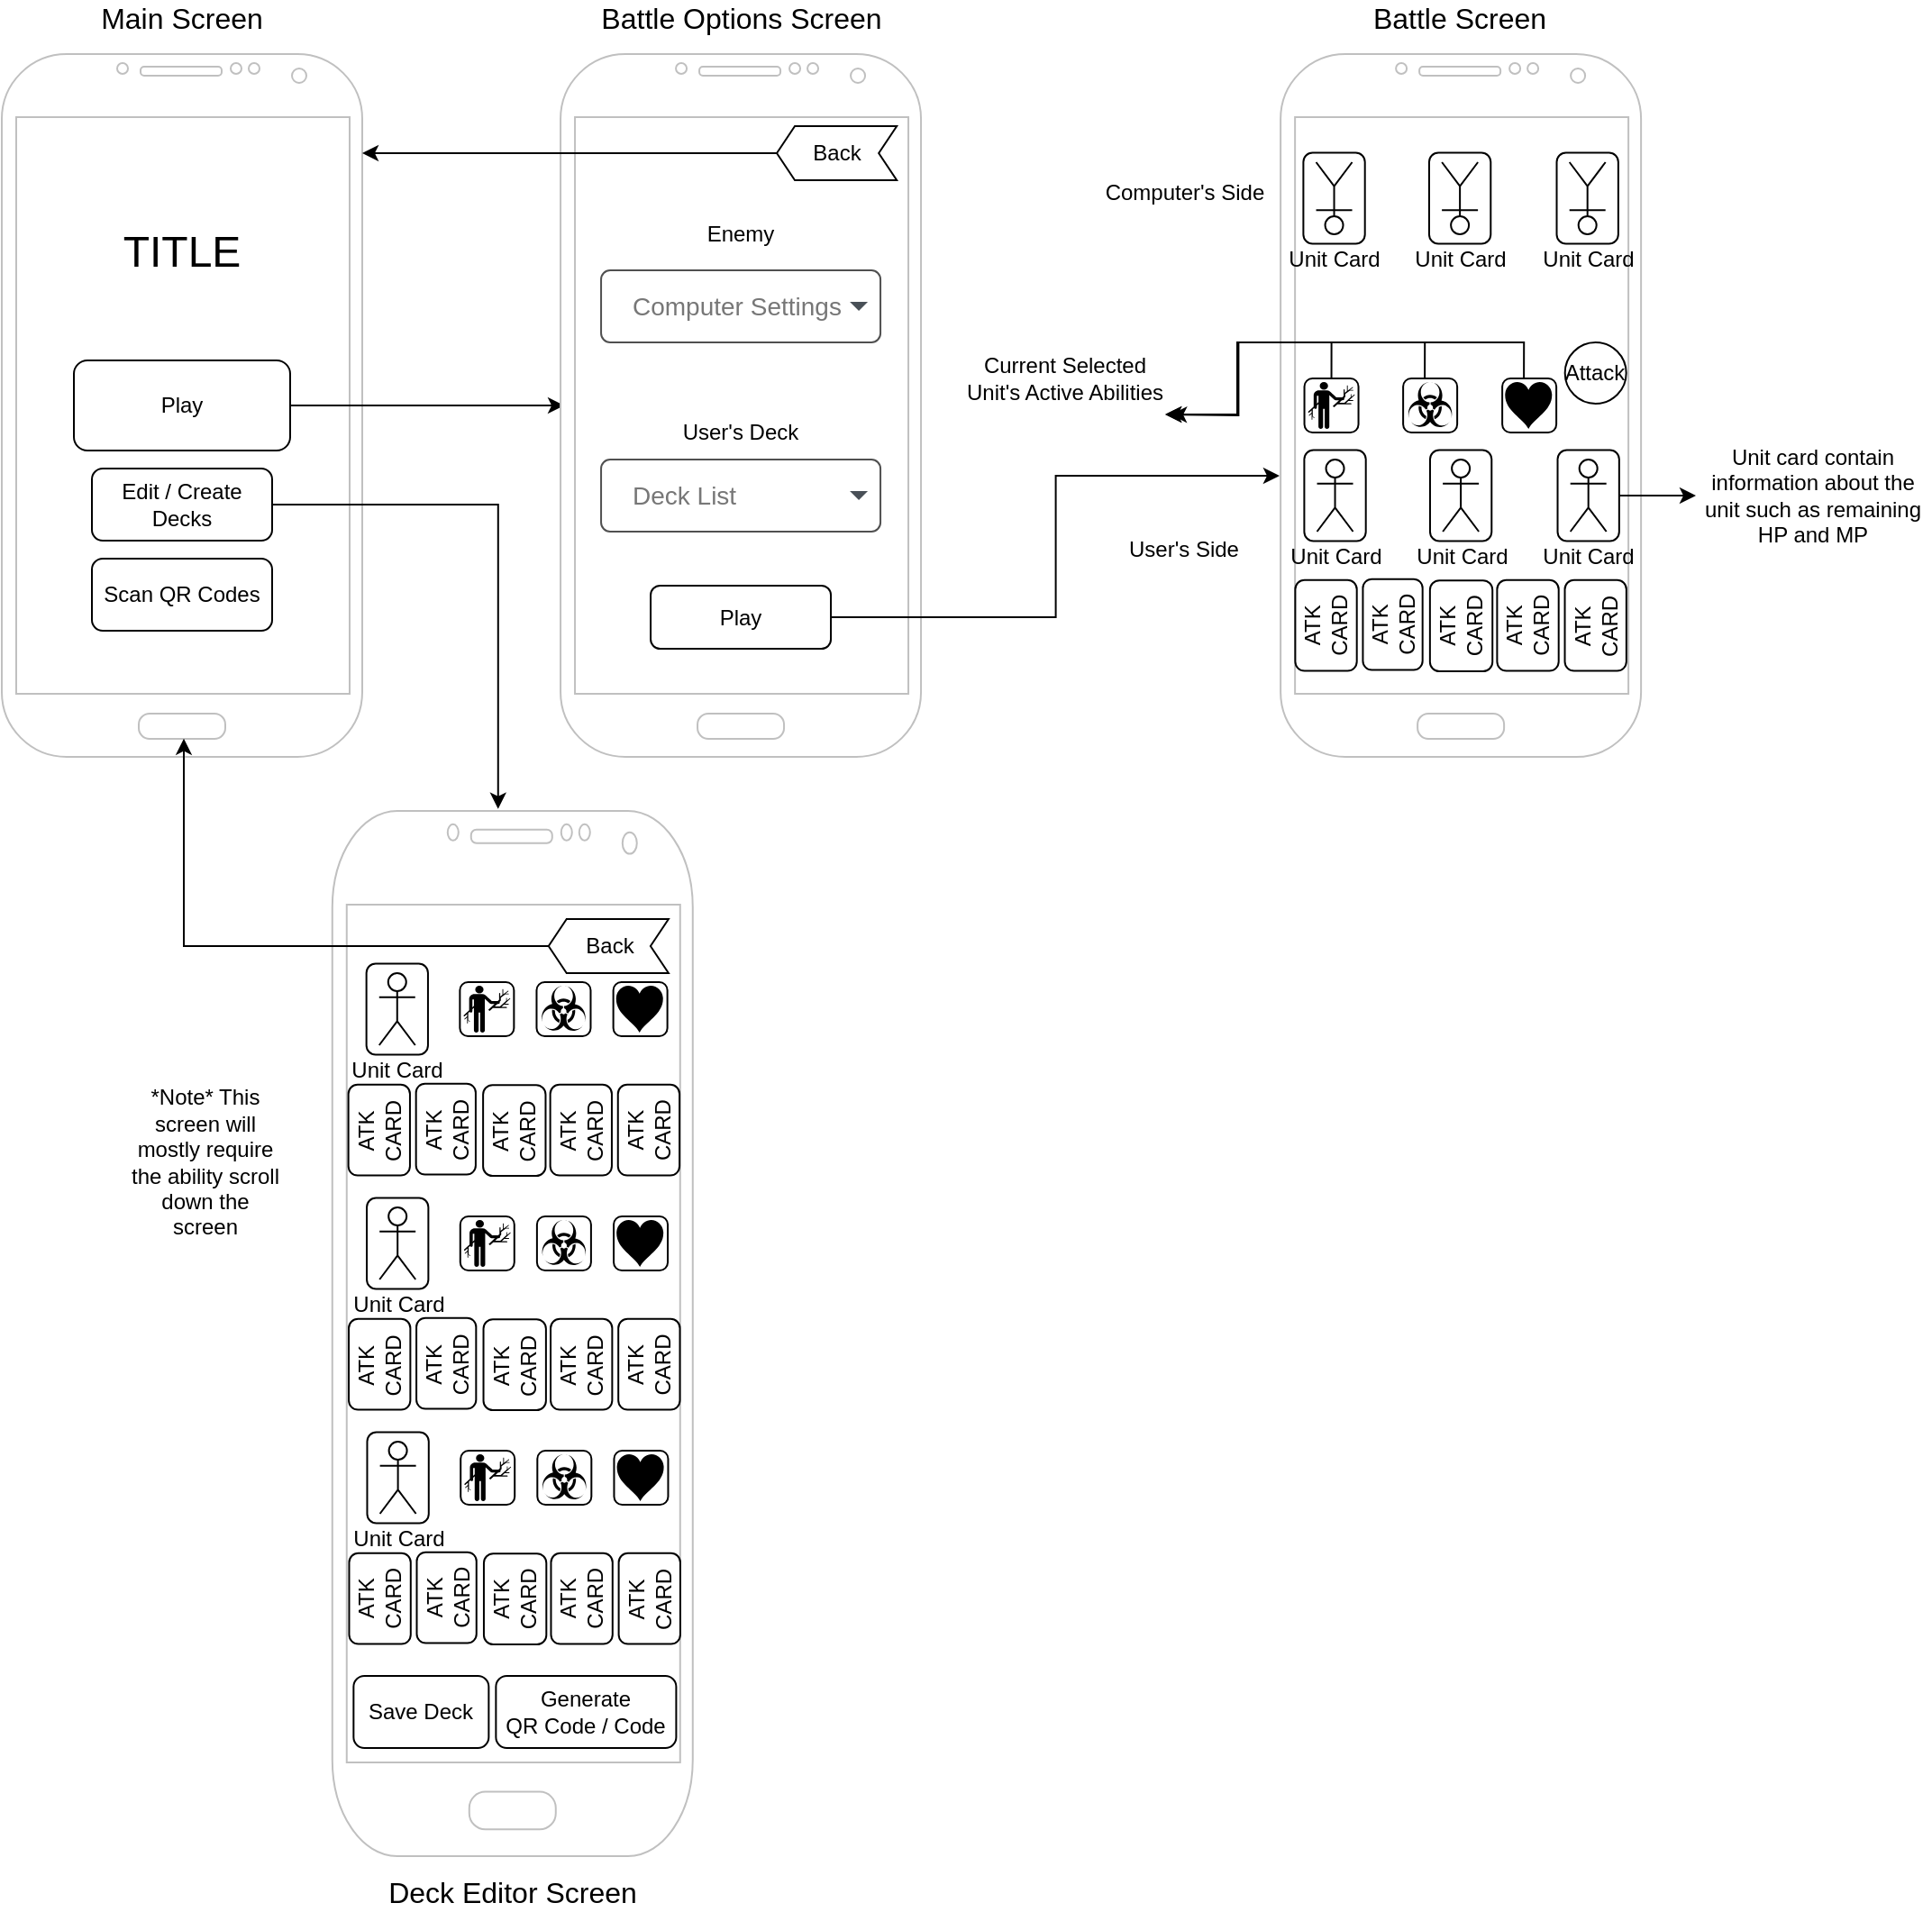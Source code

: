 <mxfile version="13.7.7" type="device"><diagram id="X6FBSxoc5wt98rkBKiuZ" name="Page-1"><mxGraphModel dx="1673" dy="931" grid="1" gridSize="10" guides="1" tooltips="1" connect="1" arrows="1" fold="1" page="1" pageScale="1" pageWidth="850" pageHeight="1100" math="0" shadow="0"><root><mxCell id="0"/><mxCell id="1" parent="0"/><mxCell id="SfqudCYDrO64ZxSribLo-1" value="" style="verticalLabelPosition=bottom;verticalAlign=top;html=1;shadow=0;dashed=0;strokeWidth=1;shape=mxgraph.android.phone2;strokeColor=#c0c0c0;" parent="1" vertex="1"><mxGeometry x="40" y="210" width="200" height="390" as="geometry"/></mxCell><mxCell id="dWVYb6ebwMroCIhbOCGw-45" style="edgeStyle=orthogonalEdgeStyle;rounded=0;orthogonalLoop=1;jettySize=auto;html=1;exitX=1;exitY=0.5;exitDx=0;exitDy=0;entryX=0.46;entryY=-0.002;entryDx=0;entryDy=0;entryPerimeter=0;" edge="1" parent="1" source="SfqudCYDrO64ZxSribLo-2" target="dWVYb6ebwMroCIhbOCGw-1"><mxGeometry relative="1" as="geometry"/></mxCell><mxCell id="SfqudCYDrO64ZxSribLo-2" value="Edit / Create Decks" style="rounded=1;whiteSpace=wrap;html=1;" parent="1" vertex="1"><mxGeometry x="90" y="440" width="100" height="40" as="geometry"/></mxCell><mxCell id="dWVYb6ebwMroCIhbOCGw-88" style="edgeStyle=orthogonalEdgeStyle;rounded=0;orthogonalLoop=1;jettySize=auto;html=1;exitX=1;exitY=0.5;exitDx=0;exitDy=0;entryX=0.01;entryY=0.5;entryDx=0;entryDy=0;entryPerimeter=0;" edge="1" parent="1" source="SfqudCYDrO64ZxSribLo-3" target="dWVYb6ebwMroCIhbOCGw-86"><mxGeometry relative="1" as="geometry"/></mxCell><mxCell id="SfqudCYDrO64ZxSribLo-3" value="Play" style="rounded=1;whiteSpace=wrap;html=1;" parent="1" vertex="1"><mxGeometry x="80" y="380" width="120" height="50" as="geometry"/></mxCell><mxCell id="SfqudCYDrO64ZxSribLo-4" value="Scan QR Codes" style="rounded=1;whiteSpace=wrap;html=1;" parent="1" vertex="1"><mxGeometry x="90" y="490" width="100" height="40" as="geometry"/></mxCell><mxCell id="SfqudCYDrO64ZxSribLo-7" value="TITLE" style="text;html=1;strokeColor=none;fillColor=none;align=center;verticalAlign=middle;whiteSpace=wrap;rounded=0;fontSize=24;" parent="1" vertex="1"><mxGeometry x="90" y="300" width="100" height="40" as="geometry"/></mxCell><mxCell id="dWVYb6ebwMroCIhbOCGw-1" value="" style="verticalLabelPosition=bottom;verticalAlign=top;html=1;shadow=0;dashed=0;strokeWidth=1;shape=mxgraph.android.phone2;strokeColor=#c0c0c0;" vertex="1" parent="1"><mxGeometry x="223.39" y="630" width="200" height="580" as="geometry"/></mxCell><mxCell id="dWVYb6ebwMroCIhbOCGw-2" value="" style="rounded=1;whiteSpace=wrap;html=1;" vertex="1" parent="1"><mxGeometry x="294.18" y="725" width="30" height="30" as="geometry"/></mxCell><mxCell id="dWVYb6ebwMroCIhbOCGw-3" value="" style="rounded=1;whiteSpace=wrap;html=1;" vertex="1" parent="1"><mxGeometry x="336.74" y="725" width="30" height="30" as="geometry"/></mxCell><mxCell id="dWVYb6ebwMroCIhbOCGw-4" value="" style="rounded=1;whiteSpace=wrap;html=1;" vertex="1" parent="1"><mxGeometry x="379.31" y="725" width="30" height="30" as="geometry"/></mxCell><mxCell id="dWVYb6ebwMroCIhbOCGw-5" value="" style="shape=mxgraph.signs.healthcare.heart_2;html=1;pointerEvents=1;fillColor=#000000;strokeColor=none;verticalLabelPosition=bottom;verticalAlign=top;align=center;" vertex="1" parent="1"><mxGeometry x="380.88" y="727" width="26" height="26" as="geometry"/></mxCell><mxCell id="dWVYb6ebwMroCIhbOCGw-6" value="" style="shape=mxgraph.signs.safety.biohazard;html=1;pointerEvents=1;fillColor=#000000;strokeColor=none;verticalLabelPosition=bottom;verticalAlign=top;align=center;" vertex="1" parent="1"><mxGeometry x="338.74" y="727" width="26" height="26" as="geometry"/></mxCell><mxCell id="dWVYb6ebwMroCIhbOCGw-7" value="" style="shape=mxgraph.signs.sports.wood_gathering;html=1;pointerEvents=1;fillColor=#000000;strokeColor=none;verticalLabelPosition=bottom;verticalAlign=top;align=center;" vertex="1" parent="1"><mxGeometry x="296.18" y="727" width="26" height="26" as="geometry"/></mxCell><mxCell id="dWVYb6ebwMroCIhbOCGw-8" value="&lt;div&gt;ATK&lt;/div&gt;&lt;div&gt;CARD&lt;br&gt;&lt;/div&gt;" style="rounded=1;whiteSpace=wrap;html=1;rotation=-90;" vertex="1" parent="1"><mxGeometry x="299.18" y="790" width="50.43" height="34.68" as="geometry"/></mxCell><mxCell id="dWVYb6ebwMroCIhbOCGw-9" value="ATK&lt;br&gt;CARD" style="rounded=1;whiteSpace=wrap;html=1;rotation=-90;" vertex="1" parent="1"><mxGeometry x="336.18" y="790" width="50.43" height="34.16" as="geometry"/></mxCell><mxCell id="dWVYb6ebwMroCIhbOCGw-10" value="&lt;div&gt;ATK&lt;/div&gt;&lt;div&gt;CARD&lt;/div&gt;" style="rounded=1;whiteSpace=wrap;html=1;rotation=-90;" vertex="1" parent="1"><mxGeometry x="373.75" y="790" width="50.43" height="34.16" as="geometry"/></mxCell><mxCell id="dWVYb6ebwMroCIhbOCGw-11" value="&lt;div&gt;ATK&lt;/div&gt;&lt;div&gt;CARD&lt;br&gt;&lt;/div&gt;" style="rounded=1;whiteSpace=wrap;html=1;rotation=-90;" vertex="1" parent="1"><mxGeometry x="224.18" y="790" width="50.43" height="34.16" as="geometry"/></mxCell><mxCell id="dWVYb6ebwMroCIhbOCGw-12" value="&lt;div&gt;ATK&lt;/div&gt;&lt;div&gt;CARD&lt;br&gt;&lt;/div&gt;" style="rounded=1;whiteSpace=wrap;html=1;rotation=-90;" vertex="1" parent="1"><mxGeometry x="261.18" y="790" width="50.43" height="33.12" as="geometry"/></mxCell><mxCell id="dWVYb6ebwMroCIhbOCGw-13" value="" style="rounded=1;whiteSpace=wrap;html=1;rotation=-90;" vertex="1" parent="1"><mxGeometry x="234.18" y="722.92" width="50.43" height="34.16" as="geometry"/></mxCell><mxCell id="dWVYb6ebwMroCIhbOCGw-14" value="Unit Card" style="shape=umlActor;verticalLabelPosition=bottom;verticalAlign=top;html=1;outlineConnect=0;" vertex="1" parent="1"><mxGeometry x="249.39" y="720" width="20" height="40" as="geometry"/></mxCell><mxCell id="dWVYb6ebwMroCIhbOCGw-15" value="" style="rounded=1;whiteSpace=wrap;html=1;" vertex="1" parent="1"><mxGeometry x="294.39" y="855" width="30" height="30" as="geometry"/></mxCell><mxCell id="dWVYb6ebwMroCIhbOCGw-16" value="" style="rounded=1;whiteSpace=wrap;html=1;" vertex="1" parent="1"><mxGeometry x="336.95" y="855" width="30" height="30" as="geometry"/></mxCell><mxCell id="dWVYb6ebwMroCIhbOCGw-17" value="" style="rounded=1;whiteSpace=wrap;html=1;" vertex="1" parent="1"><mxGeometry x="379.52" y="855" width="30" height="30" as="geometry"/></mxCell><mxCell id="dWVYb6ebwMroCIhbOCGw-18" value="" style="shape=mxgraph.signs.healthcare.heart_2;html=1;pointerEvents=1;fillColor=#000000;strokeColor=none;verticalLabelPosition=bottom;verticalAlign=top;align=center;" vertex="1" parent="1"><mxGeometry x="381.09" y="857" width="26" height="26" as="geometry"/></mxCell><mxCell id="dWVYb6ebwMroCIhbOCGw-19" value="" style="shape=mxgraph.signs.safety.biohazard;html=1;pointerEvents=1;fillColor=#000000;strokeColor=none;verticalLabelPosition=bottom;verticalAlign=top;align=center;" vertex="1" parent="1"><mxGeometry x="338.95" y="857" width="26" height="26" as="geometry"/></mxCell><mxCell id="dWVYb6ebwMroCIhbOCGw-20" value="" style="shape=mxgraph.signs.sports.wood_gathering;html=1;pointerEvents=1;fillColor=#000000;strokeColor=none;verticalLabelPosition=bottom;verticalAlign=top;align=center;" vertex="1" parent="1"><mxGeometry x="296.39" y="857" width="26" height="26" as="geometry"/></mxCell><mxCell id="dWVYb6ebwMroCIhbOCGw-21" value="&lt;div&gt;ATK&lt;/div&gt;&lt;div&gt;CARD&lt;br&gt;&lt;/div&gt;" style="rounded=1;whiteSpace=wrap;html=1;rotation=-90;" vertex="1" parent="1"><mxGeometry x="299.39" y="920" width="50.43" height="34.68" as="geometry"/></mxCell><mxCell id="dWVYb6ebwMroCIhbOCGw-22" value="ATK&lt;br&gt;CARD" style="rounded=1;whiteSpace=wrap;html=1;rotation=-90;" vertex="1" parent="1"><mxGeometry x="336.39" y="920" width="50.43" height="34.16" as="geometry"/></mxCell><mxCell id="dWVYb6ebwMroCIhbOCGw-23" value="&lt;div&gt;ATK&lt;/div&gt;&lt;div&gt;CARD&lt;/div&gt;" style="rounded=1;whiteSpace=wrap;html=1;rotation=-90;" vertex="1" parent="1"><mxGeometry x="373.96" y="920" width="50.43" height="34.16" as="geometry"/></mxCell><mxCell id="dWVYb6ebwMroCIhbOCGw-24" value="&lt;div&gt;ATK&lt;/div&gt;&lt;div&gt;CARD&lt;br&gt;&lt;/div&gt;" style="rounded=1;whiteSpace=wrap;html=1;rotation=-90;" vertex="1" parent="1"><mxGeometry x="224.39" y="920" width="50.43" height="34.16" as="geometry"/></mxCell><mxCell id="dWVYb6ebwMroCIhbOCGw-25" value="&lt;div&gt;ATK&lt;/div&gt;&lt;div&gt;CARD&lt;br&gt;&lt;/div&gt;" style="rounded=1;whiteSpace=wrap;html=1;rotation=-90;" vertex="1" parent="1"><mxGeometry x="261.39" y="920" width="50.43" height="33.12" as="geometry"/></mxCell><mxCell id="dWVYb6ebwMroCIhbOCGw-26" value="" style="rounded=1;whiteSpace=wrap;html=1;rotation=-90;" vertex="1" parent="1"><mxGeometry x="234.39" y="852.92" width="50.43" height="34.16" as="geometry"/></mxCell><mxCell id="dWVYb6ebwMroCIhbOCGw-27" value="Unit Card" style="shape=umlActor;verticalLabelPosition=bottom;verticalAlign=top;html=1;outlineConnect=0;" vertex="1" parent="1"><mxGeometry x="249.6" y="850" width="20" height="40" as="geometry"/></mxCell><mxCell id="dWVYb6ebwMroCIhbOCGw-28" value="" style="rounded=1;whiteSpace=wrap;html=1;" vertex="1" parent="1"><mxGeometry x="294.6" y="985" width="30" height="30" as="geometry"/></mxCell><mxCell id="dWVYb6ebwMroCIhbOCGw-29" value="" style="rounded=1;whiteSpace=wrap;html=1;" vertex="1" parent="1"><mxGeometry x="337.16" y="985" width="30" height="30" as="geometry"/></mxCell><mxCell id="dWVYb6ebwMroCIhbOCGw-30" value="" style="rounded=1;whiteSpace=wrap;html=1;" vertex="1" parent="1"><mxGeometry x="379.73" y="985" width="30" height="30" as="geometry"/></mxCell><mxCell id="dWVYb6ebwMroCIhbOCGw-31" value="" style="shape=mxgraph.signs.healthcare.heart_2;html=1;pointerEvents=1;fillColor=#000000;strokeColor=none;verticalLabelPosition=bottom;verticalAlign=top;align=center;" vertex="1" parent="1"><mxGeometry x="381.3" y="987" width="26" height="26" as="geometry"/></mxCell><mxCell id="dWVYb6ebwMroCIhbOCGw-32" value="" style="shape=mxgraph.signs.safety.biohazard;html=1;pointerEvents=1;fillColor=#000000;strokeColor=none;verticalLabelPosition=bottom;verticalAlign=top;align=center;" vertex="1" parent="1"><mxGeometry x="339.16" y="987" width="26" height="26" as="geometry"/></mxCell><mxCell id="dWVYb6ebwMroCIhbOCGw-33" value="" style="shape=mxgraph.signs.sports.wood_gathering;html=1;pointerEvents=1;fillColor=#000000;strokeColor=none;verticalLabelPosition=bottom;verticalAlign=top;align=center;" vertex="1" parent="1"><mxGeometry x="296.6" y="987" width="26" height="26" as="geometry"/></mxCell><mxCell id="dWVYb6ebwMroCIhbOCGw-34" value="&lt;div&gt;ATK&lt;/div&gt;&lt;div&gt;CARD&lt;br&gt;&lt;/div&gt;" style="rounded=1;whiteSpace=wrap;html=1;rotation=-90;" vertex="1" parent="1"><mxGeometry x="299.6" y="1050" width="50.43" height="34.68" as="geometry"/></mxCell><mxCell id="dWVYb6ebwMroCIhbOCGw-35" value="ATK&lt;br&gt;CARD" style="rounded=1;whiteSpace=wrap;html=1;rotation=-90;" vertex="1" parent="1"><mxGeometry x="336.6" y="1050" width="50.43" height="34.16" as="geometry"/></mxCell><mxCell id="dWVYb6ebwMroCIhbOCGw-36" value="&lt;div&gt;ATK&lt;/div&gt;&lt;div&gt;CARD&lt;/div&gt;" style="rounded=1;whiteSpace=wrap;html=1;rotation=-90;" vertex="1" parent="1"><mxGeometry x="374.17" y="1050" width="50.43" height="34.16" as="geometry"/></mxCell><mxCell id="dWVYb6ebwMroCIhbOCGw-37" value="&lt;div&gt;ATK&lt;/div&gt;&lt;div&gt;CARD&lt;br&gt;&lt;/div&gt;" style="rounded=1;whiteSpace=wrap;html=1;rotation=-90;" vertex="1" parent="1"><mxGeometry x="224.6" y="1050" width="50.43" height="34.16" as="geometry"/></mxCell><mxCell id="dWVYb6ebwMroCIhbOCGw-38" value="&lt;div&gt;ATK&lt;/div&gt;&lt;div&gt;CARD&lt;br&gt;&lt;/div&gt;" style="rounded=1;whiteSpace=wrap;html=1;rotation=-90;" vertex="1" parent="1"><mxGeometry x="261.6" y="1050" width="50.43" height="33.12" as="geometry"/></mxCell><mxCell id="dWVYb6ebwMroCIhbOCGw-39" value="" style="rounded=1;whiteSpace=wrap;html=1;rotation=-90;" vertex="1" parent="1"><mxGeometry x="234.6" y="982.92" width="50.43" height="34.16" as="geometry"/></mxCell><mxCell id="dWVYb6ebwMroCIhbOCGw-40" value="Unit Card" style="shape=umlActor;verticalLabelPosition=bottom;verticalAlign=top;html=1;outlineConnect=0;" vertex="1" parent="1"><mxGeometry x="249.81" y="980" width="20" height="40" as="geometry"/></mxCell><mxCell id="dWVYb6ebwMroCIhbOCGw-41" value="Save Deck" style="rounded=1;whiteSpace=wrap;html=1;" vertex="1" parent="1"><mxGeometry x="235.18" y="1110" width="75" height="40" as="geometry"/></mxCell><mxCell id="dWVYb6ebwMroCIhbOCGw-42" value="&lt;div&gt;Generate &lt;br&gt;&lt;/div&gt;&lt;div&gt;QR Code / Code&lt;/div&gt;" style="rounded=1;whiteSpace=wrap;html=1;" vertex="1" parent="1"><mxGeometry x="314.18" y="1110" width="100.02" height="40" as="geometry"/></mxCell><mxCell id="dWVYb6ebwMroCIhbOCGw-43" value="*Note* This screen will mostly require the ability scroll down the screen " style="text;html=1;strokeColor=none;fillColor=none;align=center;verticalAlign=middle;whiteSpace=wrap;rounded=0;" vertex="1" parent="1"><mxGeometry x="108" y="775" width="90" height="100" as="geometry"/></mxCell><mxCell id="dWVYb6ebwMroCIhbOCGw-46" value="" style="verticalLabelPosition=bottom;verticalAlign=top;html=1;shadow=0;dashed=0;strokeWidth=1;shape=mxgraph.android.phone2;strokeColor=#c0c0c0;" vertex="1" parent="1"><mxGeometry x="749.56" y="210" width="200" height="390" as="geometry"/></mxCell><mxCell id="dWVYb6ebwMroCIhbOCGw-47" value="&lt;div&gt;ATK&lt;/div&gt;&lt;div&gt;CARD&lt;br&gt;&lt;/div&gt;" style="rounded=1;whiteSpace=wrap;html=1;rotation=-90;" vertex="1" parent="1"><mxGeometry x="824.56" y="510" width="50.43" height="34.68" as="geometry"/></mxCell><mxCell id="dWVYb6ebwMroCIhbOCGw-48" value="ATK&lt;br&gt;CARD" style="rounded=1;whiteSpace=wrap;html=1;rotation=-90;" vertex="1" parent="1"><mxGeometry x="861.56" y="510" width="50.43" height="34.16" as="geometry"/></mxCell><mxCell id="dWVYb6ebwMroCIhbOCGw-49" value="&lt;div&gt;ATK&lt;/div&gt;&lt;div&gt;CARD&lt;/div&gt;" style="rounded=1;whiteSpace=wrap;html=1;rotation=-90;" vertex="1" parent="1"><mxGeometry x="899.13" y="510" width="50.43" height="34.16" as="geometry"/></mxCell><mxCell id="dWVYb6ebwMroCIhbOCGw-50" value="&lt;div&gt;ATK&lt;/div&gt;&lt;div&gt;CARD&lt;br&gt;&lt;/div&gt;" style="rounded=1;whiteSpace=wrap;html=1;rotation=-90;" vertex="1" parent="1"><mxGeometry x="749.56" y="510" width="50.43" height="34.16" as="geometry"/></mxCell><mxCell id="dWVYb6ebwMroCIhbOCGw-51" value="&lt;div&gt;ATK&lt;/div&gt;&lt;div&gt;CARD&lt;br&gt;&lt;/div&gt;" style="rounded=1;whiteSpace=wrap;html=1;rotation=-90;" vertex="1" parent="1"><mxGeometry x="786.56" y="510" width="50.43" height="33.12" as="geometry"/></mxCell><mxCell id="dWVYb6ebwMroCIhbOCGw-52" value="" style="rounded=1;whiteSpace=wrap;html=1;rotation=-90;" vertex="1" parent="1"><mxGeometry x="754.56" y="437.92" width="50.43" height="34.16" as="geometry"/></mxCell><mxCell id="dWVYb6ebwMroCIhbOCGw-53" value="" style="rounded=1;whiteSpace=wrap;html=1;rotation=-90;" vertex="1" parent="1"><mxGeometry x="824.35" y="437.92" width="50.43" height="34.16" as="geometry"/></mxCell><mxCell id="dWVYb6ebwMroCIhbOCGw-54" style="edgeStyle=orthogonalEdgeStyle;rounded=0;orthogonalLoop=1;jettySize=auto;html=1;exitX=0.5;exitY=1;exitDx=0;exitDy=0;entryX=0;entryY=0.5;entryDx=0;entryDy=0;" edge="1" parent="1" source="dWVYb6ebwMroCIhbOCGw-55" target="dWVYb6ebwMroCIhbOCGw-78"><mxGeometry relative="1" as="geometry"/></mxCell><mxCell id="dWVYb6ebwMroCIhbOCGw-55" value="" style="rounded=1;whiteSpace=wrap;html=1;rotation=-90;" vertex="1" parent="1"><mxGeometry x="895.13" y="437.92" width="50.43" height="34.16" as="geometry"/></mxCell><mxCell id="dWVYb6ebwMroCIhbOCGw-56" value="Unit Card" style="shape=umlActor;verticalLabelPosition=bottom;verticalAlign=top;html=1;outlineConnect=0;" vertex="1" parent="1"><mxGeometry x="839.56" y="435" width="20" height="40" as="geometry"/></mxCell><mxCell id="dWVYb6ebwMroCIhbOCGw-57" value="Unit Card" style="shape=umlActor;verticalLabelPosition=bottom;verticalAlign=top;html=1;outlineConnect=0;" vertex="1" parent="1"><mxGeometry x="910.34" y="435" width="20" height="40" as="geometry"/></mxCell><mxCell id="dWVYb6ebwMroCIhbOCGw-58" value="Unit Card" style="shape=umlActor;verticalLabelPosition=bottom;verticalAlign=top;html=1;outlineConnect=0;" vertex="1" parent="1"><mxGeometry x="769.77" y="435" width="20" height="40" as="geometry"/></mxCell><mxCell id="dWVYb6ebwMroCIhbOCGw-59" value="Attack" style="ellipse;whiteSpace=wrap;html=1;aspect=fixed;" vertex="1" parent="1"><mxGeometry x="907.34" y="370" width="34" height="34" as="geometry"/></mxCell><mxCell id="dWVYb6ebwMroCIhbOCGw-60" style="edgeStyle=orthogonalEdgeStyle;rounded=0;orthogonalLoop=1;jettySize=auto;html=1;exitX=0.5;exitY=0;exitDx=0;exitDy=0;entryX=1;entryY=0.5;entryDx=0;entryDy=0;" edge="1" parent="1" source="dWVYb6ebwMroCIhbOCGw-61"><mxGeometry relative="1" as="geometry"><mxPoint x="688.56" y="410" as="targetPoint"/></mxGeometry></mxCell><mxCell id="dWVYb6ebwMroCIhbOCGw-61" value="" style="rounded=1;whiteSpace=wrap;html=1;" vertex="1" parent="1"><mxGeometry x="762.77" y="390" width="30" height="30" as="geometry"/></mxCell><mxCell id="dWVYb6ebwMroCIhbOCGw-62" style="edgeStyle=orthogonalEdgeStyle;rounded=0;orthogonalLoop=1;jettySize=auto;html=1;exitX=0.5;exitY=0;exitDx=0;exitDy=0;entryX=1;entryY=0.5;entryDx=0;entryDy=0;" edge="1" parent="1"><mxGeometry relative="1" as="geometry"><mxPoint x="829.56" y="390" as="sourcePoint"/><mxPoint x="685.56" y="410" as="targetPoint"/><Array as="points"><mxPoint x="829.56" y="370"/><mxPoint x="725.56" y="370"/><mxPoint x="725.56" y="410"/></Array></mxGeometry></mxCell><mxCell id="dWVYb6ebwMroCIhbOCGw-63" value="" style="rounded=1;whiteSpace=wrap;html=1;" vertex="1" parent="1"><mxGeometry x="817.56" y="390" width="30" height="30" as="geometry"/></mxCell><mxCell id="dWVYb6ebwMroCIhbOCGw-64" style="edgeStyle=orthogonalEdgeStyle;rounded=0;orthogonalLoop=1;jettySize=auto;html=1;exitX=0.5;exitY=0;exitDx=0;exitDy=0;entryX=1;entryY=0.5;entryDx=0;entryDy=0;" edge="1" parent="1"><mxGeometry relative="1" as="geometry"><mxPoint x="884.56" y="390" as="sourcePoint"/><mxPoint x="685.56" y="410" as="targetPoint"/><Array as="points"><mxPoint x="884.56" y="370"/><mxPoint x="725.56" y="370"/><mxPoint x="725.56" y="410"/></Array></mxGeometry></mxCell><mxCell id="dWVYb6ebwMroCIhbOCGw-65" value="" style="rounded=1;whiteSpace=wrap;html=1;" vertex="1" parent="1"><mxGeometry x="872.56" y="390" width="30" height="30" as="geometry"/></mxCell><mxCell id="dWVYb6ebwMroCIhbOCGw-66" value="" style="shape=mxgraph.signs.healthcare.heart_2;html=1;pointerEvents=1;fillColor=#000000;strokeColor=none;verticalLabelPosition=bottom;verticalAlign=top;align=center;" vertex="1" parent="1"><mxGeometry x="874.13" y="392" width="26" height="26" as="geometry"/></mxCell><mxCell id="dWVYb6ebwMroCIhbOCGw-67" value="" style="shape=mxgraph.signs.safety.biohazard;html=1;pointerEvents=1;fillColor=#000000;strokeColor=none;verticalLabelPosition=bottom;verticalAlign=top;align=center;" vertex="1" parent="1"><mxGeometry x="819.56" y="392" width="26" height="26" as="geometry"/></mxCell><mxCell id="dWVYb6ebwMroCIhbOCGw-68" value="" style="shape=mxgraph.signs.sports.wood_gathering;html=1;pointerEvents=1;fillColor=#000000;strokeColor=none;verticalLabelPosition=bottom;verticalAlign=top;align=center;" vertex="1" parent="1"><mxGeometry x="764.77" y="392" width="26" height="26" as="geometry"/></mxCell><mxCell id="dWVYb6ebwMroCIhbOCGw-69" value="Computer's Side" style="text;html=1;strokeColor=none;fillColor=none;align=center;verticalAlign=middle;whiteSpace=wrap;rounded=0;" vertex="1" parent="1"><mxGeometry x="648.56" y="267.08" width="94.89" height="40" as="geometry"/></mxCell><mxCell id="dWVYb6ebwMroCIhbOCGw-70" value="" style="rounded=1;whiteSpace=wrap;html=1;rotation=-90;" vertex="1" parent="1"><mxGeometry x="754.06" y="272.92" width="50.43" height="34.16" as="geometry"/></mxCell><mxCell id="dWVYb6ebwMroCIhbOCGw-71" value="" style="rounded=1;whiteSpace=wrap;html=1;rotation=-90;" vertex="1" parent="1"><mxGeometry x="823.85" y="272.92" width="50.43" height="34.16" as="geometry"/></mxCell><mxCell id="dWVYb6ebwMroCIhbOCGw-72" value="" style="rounded=1;whiteSpace=wrap;html=1;rotation=-90;" vertex="1" parent="1"><mxGeometry x="894.63" y="272.92" width="50.43" height="34.16" as="geometry"/></mxCell><mxCell id="dWVYb6ebwMroCIhbOCGw-73" value="Unit Card" style="shape=umlActor;verticalLabelPosition=bottom;verticalAlign=top;html=1;outlineConnect=0;direction=west;" vertex="1" parent="1"><mxGeometry x="839.06" y="270" width="20" height="40" as="geometry"/></mxCell><mxCell id="dWVYb6ebwMroCIhbOCGw-74" value="Unit Card" style="shape=umlActor;verticalLabelPosition=bottom;verticalAlign=top;html=1;outlineConnect=0;direction=west;" vertex="1" parent="1"><mxGeometry x="909.84" y="270" width="20" height="40" as="geometry"/></mxCell><mxCell id="dWVYb6ebwMroCIhbOCGw-75" value="Unit Card" style="shape=umlActor;verticalLabelPosition=bottom;verticalAlign=top;html=1;outlineConnect=0;direction=west;" vertex="1" parent="1"><mxGeometry x="769.27" y="270" width="20" height="40" as="geometry"/></mxCell><mxCell id="dWVYb6ebwMroCIhbOCGw-76" value="User's Side" style="text;html=1;strokeColor=none;fillColor=none;align=center;verticalAlign=middle;whiteSpace=wrap;rounded=0;" vertex="1" parent="1"><mxGeometry x="636" y="465" width="120" height="40" as="geometry"/></mxCell><mxCell id="dWVYb6ebwMroCIhbOCGw-77" value="&lt;div&gt;Current Selected&lt;/div&gt;&lt;div&gt;Unit's Active Abilities&lt;br&gt;&lt;/div&gt;" style="text;html=1;strokeColor=none;fillColor=none;align=center;verticalAlign=middle;whiteSpace=wrap;rounded=0;" vertex="1" parent="1"><mxGeometry x="570" y="370" width="120" height="40" as="geometry"/></mxCell><mxCell id="dWVYb6ebwMroCIhbOCGw-78" value="Unit card contain information about the unit such as remaining HP and MP" style="text;html=1;strokeColor=none;fillColor=none;align=center;verticalAlign=middle;whiteSpace=wrap;rounded=0;" vertex="1" parent="1"><mxGeometry x="980" y="420" width="130" height="70" as="geometry"/></mxCell><mxCell id="dWVYb6ebwMroCIhbOCGw-87" style="edgeStyle=orthogonalEdgeStyle;rounded=0;orthogonalLoop=1;jettySize=auto;html=1;exitX=1;exitY=0.5;exitDx=0;exitDy=0;exitPerimeter=0;entryX=0.505;entryY=0.974;entryDx=0;entryDy=0;entryPerimeter=0;" edge="1" parent="1" source="dWVYb6ebwMroCIhbOCGw-80" target="SfqudCYDrO64ZxSribLo-1"><mxGeometry relative="1" as="geometry"/></mxCell><mxCell id="dWVYb6ebwMroCIhbOCGw-80" value="&lt;div&gt;Back&lt;/div&gt;" style="html=1;shadow=0;dashed=0;align=center;verticalAlign=middle;shape=mxgraph.arrows2.arrow;dy=0;dx=10;notch=10;direction=west;" vertex="1" parent="1"><mxGeometry x="343.39" y="690" width="66.56" height="30" as="geometry"/></mxCell><mxCell id="dWVYb6ebwMroCIhbOCGw-86" value="" style="verticalLabelPosition=bottom;verticalAlign=top;html=1;shadow=0;dashed=0;strokeWidth=1;shape=mxgraph.android.phone2;strokeColor=#c0c0c0;" vertex="1" parent="1"><mxGeometry x="350.03" y="210" width="200" height="390" as="geometry"/></mxCell><mxCell id="dWVYb6ebwMroCIhbOCGw-89" value="Enemy" style="text;html=1;strokeColor=none;fillColor=none;align=center;verticalAlign=middle;whiteSpace=wrap;rounded=0;" vertex="1" parent="1"><mxGeometry x="430.03" y="300" width="40" height="20" as="geometry"/></mxCell><mxCell id="dWVYb6ebwMroCIhbOCGw-90" value="User's Deck" style="text;html=1;strokeColor=none;fillColor=none;align=center;verticalAlign=middle;whiteSpace=wrap;rounded=0;" vertex="1" parent="1"><mxGeometry x="411.08" y="410" width="77.91" height="20" as="geometry"/></mxCell><mxCell id="dWVYb6ebwMroCIhbOCGw-91" value="Deck List" style="html=1;shadow=0;dashed=0;shape=mxgraph.bootstrap.rrect;rSize=5;strokeColor=#505050;strokeWidth=1;fillColor=#ffffff;fontColor=#777777;whiteSpace=wrap;align=left;verticalAlign=middle;fontStyle=0;fontSize=14;spacingRight=0;spacing=17;" vertex="1" parent="1"><mxGeometry x="372.53" y="435" width="155" height="40" as="geometry"/></mxCell><mxCell id="dWVYb6ebwMroCIhbOCGw-92" value="" style="shape=triangle;direction=south;fillColor=#495057;strokeColor=none;perimeter=none;" vertex="1" parent="dWVYb6ebwMroCIhbOCGw-91"><mxGeometry x="1" y="0.5" width="10" height="5" relative="1" as="geometry"><mxPoint x="-17" y="-2.5" as="offset"/></mxGeometry></mxCell><mxCell id="dWVYb6ebwMroCIhbOCGw-93" value="Computer Settings" style="html=1;shadow=0;dashed=0;shape=mxgraph.bootstrap.rrect;rSize=5;strokeColor=#505050;strokeWidth=1;fillColor=#ffffff;fontColor=#777777;whiteSpace=wrap;align=left;verticalAlign=middle;fontStyle=0;fontSize=14;spacingRight=0;spacing=17;" vertex="1" parent="1"><mxGeometry x="372.53" y="330" width="155" height="40" as="geometry"/></mxCell><mxCell id="dWVYb6ebwMroCIhbOCGw-94" value="" style="shape=triangle;direction=south;fillColor=#495057;strokeColor=none;perimeter=none;" vertex="1" parent="dWVYb6ebwMroCIhbOCGw-93"><mxGeometry x="1" y="0.5" width="10" height="5" relative="1" as="geometry"><mxPoint x="-17" y="-2.5" as="offset"/></mxGeometry></mxCell><mxCell id="dWVYb6ebwMroCIhbOCGw-96" style="edgeStyle=orthogonalEdgeStyle;rounded=0;orthogonalLoop=1;jettySize=auto;html=1;exitX=1;exitY=0.5;exitDx=0;exitDy=0;exitPerimeter=0;entryX=1;entryY=0.141;entryDx=0;entryDy=0;entryPerimeter=0;" edge="1" parent="1" source="dWVYb6ebwMroCIhbOCGw-95" target="SfqudCYDrO64ZxSribLo-1"><mxGeometry relative="1" as="geometry"/></mxCell><mxCell id="dWVYb6ebwMroCIhbOCGw-95" value="&lt;div&gt;Back&lt;/div&gt;" style="html=1;shadow=0;dashed=0;align=center;verticalAlign=middle;shape=mxgraph.arrows2.arrow;dy=0;dx=10;notch=10;direction=west;" vertex="1" parent="1"><mxGeometry x="470.03" y="250.0" width="66.56" height="30" as="geometry"/></mxCell><mxCell id="dWVYb6ebwMroCIhbOCGw-100" style="edgeStyle=orthogonalEdgeStyle;rounded=0;orthogonalLoop=1;jettySize=auto;html=1;exitX=1;exitY=0.5;exitDx=0;exitDy=0;entryX=-0.003;entryY=0.6;entryDx=0;entryDy=0;entryPerimeter=0;" edge="1" parent="1" source="dWVYb6ebwMroCIhbOCGw-98" target="dWVYb6ebwMroCIhbOCGw-46"><mxGeometry relative="1" as="geometry"/></mxCell><mxCell id="dWVYb6ebwMroCIhbOCGw-98" value="Play" style="rounded=1;whiteSpace=wrap;html=1;" vertex="1" parent="1"><mxGeometry x="400.03" y="505" width="100" height="35" as="geometry"/></mxCell><mxCell id="dWVYb6ebwMroCIhbOCGw-101" value="Main Screen" style="text;html=1;strokeColor=none;fillColor=none;align=center;verticalAlign=middle;whiteSpace=wrap;rounded=0;fontSize=16;" vertex="1" parent="1"><mxGeometry x="85" y="180" width="110" height="20" as="geometry"/></mxCell><mxCell id="dWVYb6ebwMroCIhbOCGw-102" value="Battle Options Screen" style="text;html=1;strokeColor=none;fillColor=none;align=center;verticalAlign=middle;whiteSpace=wrap;rounded=0;fontSize=16;" vertex="1" parent="1"><mxGeometry x="367.55" y="180" width="164.97" height="20" as="geometry"/></mxCell><mxCell id="dWVYb6ebwMroCIhbOCGw-103" value="Battle Screen" style="text;html=1;strokeColor=none;fillColor=none;align=center;verticalAlign=middle;whiteSpace=wrap;rounded=0;fontSize=16;" vertex="1" parent="1"><mxGeometry x="794.06" y="180" width="110" height="20" as="geometry"/></mxCell><mxCell id="dWVYb6ebwMroCIhbOCGw-104" value="Deck Editor Screen" style="text;html=1;strokeColor=none;fillColor=none;align=center;verticalAlign=middle;whiteSpace=wrap;rounded=0;fontSize=16;" vertex="1" parent="1"><mxGeometry x="240.91" y="1220" width="164.97" height="20" as="geometry"/></mxCell><mxCell id="dWVYb6ebwMroCIhbOCGw-106" value="" style="shape=image;html=1;verticalAlign=top;verticalLabelPosition=bottom;labelBackgroundColor=#ffffff;imageAspect=0;aspect=fixed;image=https://cdn0.iconfinder.com/data/icons/basic-ui-1-line/64/Artboard_9-128.png;fontSize=16;" vertex="1" parent="1"><mxGeometry x="198" y="530" width="34.18" height="34.18" as="geometry"/></mxCell></root></mxGraphModel></diagram></mxfile>